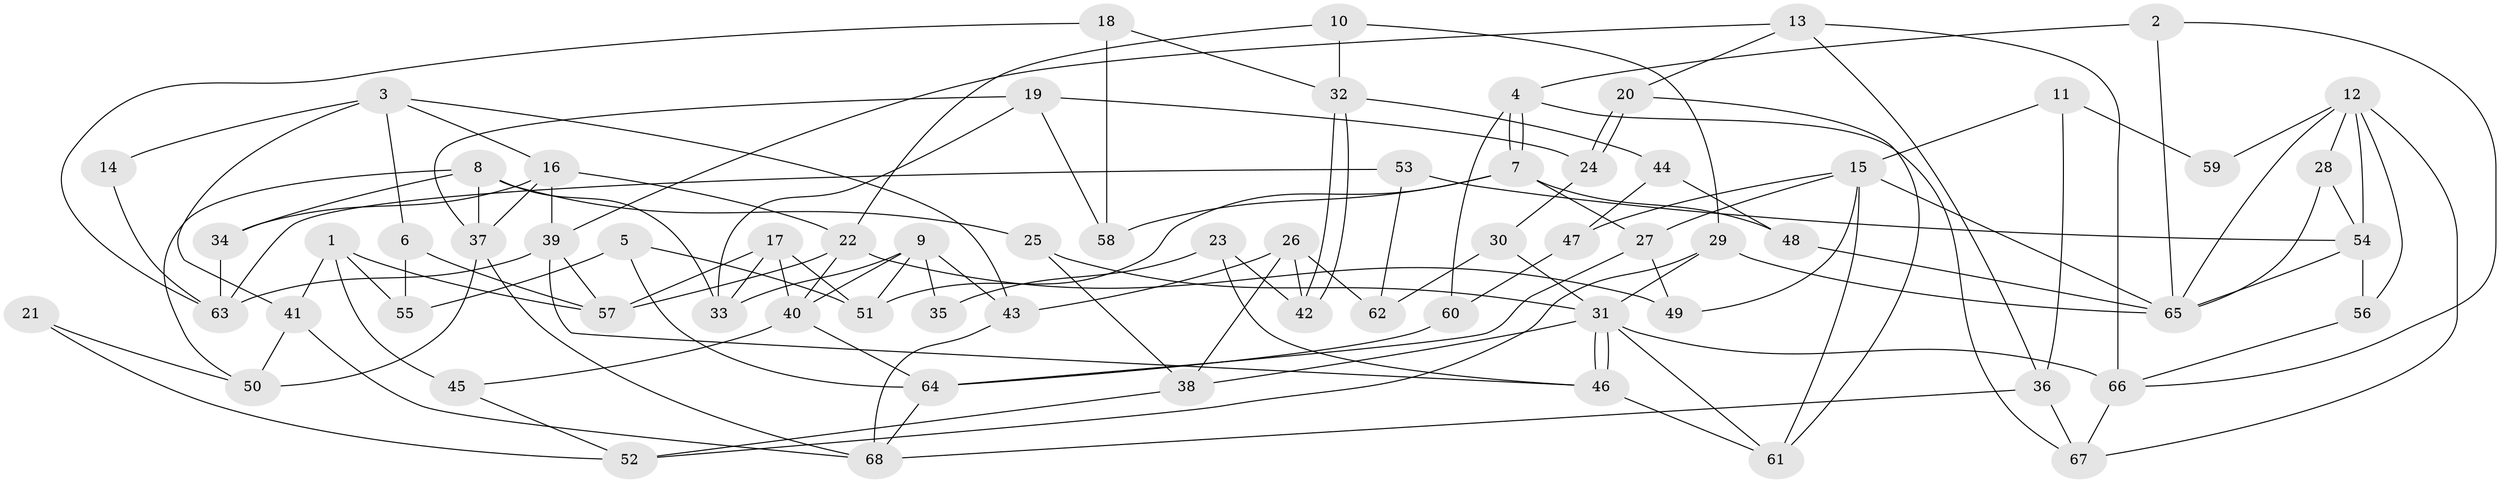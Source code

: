 // Generated by graph-tools (version 1.1) at 2025/50/03/09/25 04:50:36]
// undirected, 68 vertices, 136 edges
graph export_dot {
graph [start="1"]
  node [color=gray90,style=filled];
  1;
  2;
  3;
  4;
  5;
  6;
  7;
  8;
  9;
  10;
  11;
  12;
  13;
  14;
  15;
  16;
  17;
  18;
  19;
  20;
  21;
  22;
  23;
  24;
  25;
  26;
  27;
  28;
  29;
  30;
  31;
  32;
  33;
  34;
  35;
  36;
  37;
  38;
  39;
  40;
  41;
  42;
  43;
  44;
  45;
  46;
  47;
  48;
  49;
  50;
  51;
  52;
  53;
  54;
  55;
  56;
  57;
  58;
  59;
  60;
  61;
  62;
  63;
  64;
  65;
  66;
  67;
  68;
  1 -- 45;
  1 -- 41;
  1 -- 55;
  1 -- 57;
  2 -- 65;
  2 -- 66;
  2 -- 4;
  3 -- 6;
  3 -- 16;
  3 -- 14;
  3 -- 41;
  3 -- 43;
  4 -- 7;
  4 -- 7;
  4 -- 60;
  4 -- 67;
  5 -- 51;
  5 -- 64;
  5 -- 55;
  6 -- 55;
  6 -- 57;
  7 -- 48;
  7 -- 27;
  7 -- 51;
  7 -- 58;
  8 -- 37;
  8 -- 34;
  8 -- 25;
  8 -- 33;
  8 -- 50;
  9 -- 51;
  9 -- 43;
  9 -- 33;
  9 -- 35;
  9 -- 40;
  10 -- 22;
  10 -- 29;
  10 -- 32;
  11 -- 36;
  11 -- 15;
  11 -- 59;
  12 -- 28;
  12 -- 67;
  12 -- 54;
  12 -- 56;
  12 -- 59;
  12 -- 65;
  13 -- 66;
  13 -- 20;
  13 -- 36;
  13 -- 39;
  14 -- 63;
  15 -- 65;
  15 -- 49;
  15 -- 27;
  15 -- 47;
  15 -- 61;
  16 -- 39;
  16 -- 22;
  16 -- 34;
  16 -- 37;
  17 -- 33;
  17 -- 57;
  17 -- 40;
  17 -- 51;
  18 -- 32;
  18 -- 58;
  18 -- 63;
  19 -- 37;
  19 -- 33;
  19 -- 24;
  19 -- 58;
  20 -- 24;
  20 -- 24;
  20 -- 61;
  21 -- 52;
  21 -- 50;
  22 -- 57;
  22 -- 40;
  22 -- 49;
  23 -- 46;
  23 -- 42;
  23 -- 35;
  24 -- 30;
  25 -- 31;
  25 -- 38;
  26 -- 38;
  26 -- 43;
  26 -- 42;
  26 -- 62;
  27 -- 49;
  27 -- 64;
  28 -- 65;
  28 -- 54;
  29 -- 31;
  29 -- 65;
  29 -- 52;
  30 -- 31;
  30 -- 62;
  31 -- 46;
  31 -- 46;
  31 -- 61;
  31 -- 38;
  31 -- 66;
  32 -- 42;
  32 -- 42;
  32 -- 44;
  34 -- 63;
  36 -- 68;
  36 -- 67;
  37 -- 68;
  37 -- 50;
  38 -- 52;
  39 -- 63;
  39 -- 46;
  39 -- 57;
  40 -- 45;
  40 -- 64;
  41 -- 50;
  41 -- 68;
  43 -- 68;
  44 -- 47;
  44 -- 48;
  45 -- 52;
  46 -- 61;
  47 -- 60;
  48 -- 65;
  53 -- 54;
  53 -- 62;
  53 -- 63;
  54 -- 56;
  54 -- 65;
  56 -- 66;
  60 -- 64;
  64 -- 68;
  66 -- 67;
}

